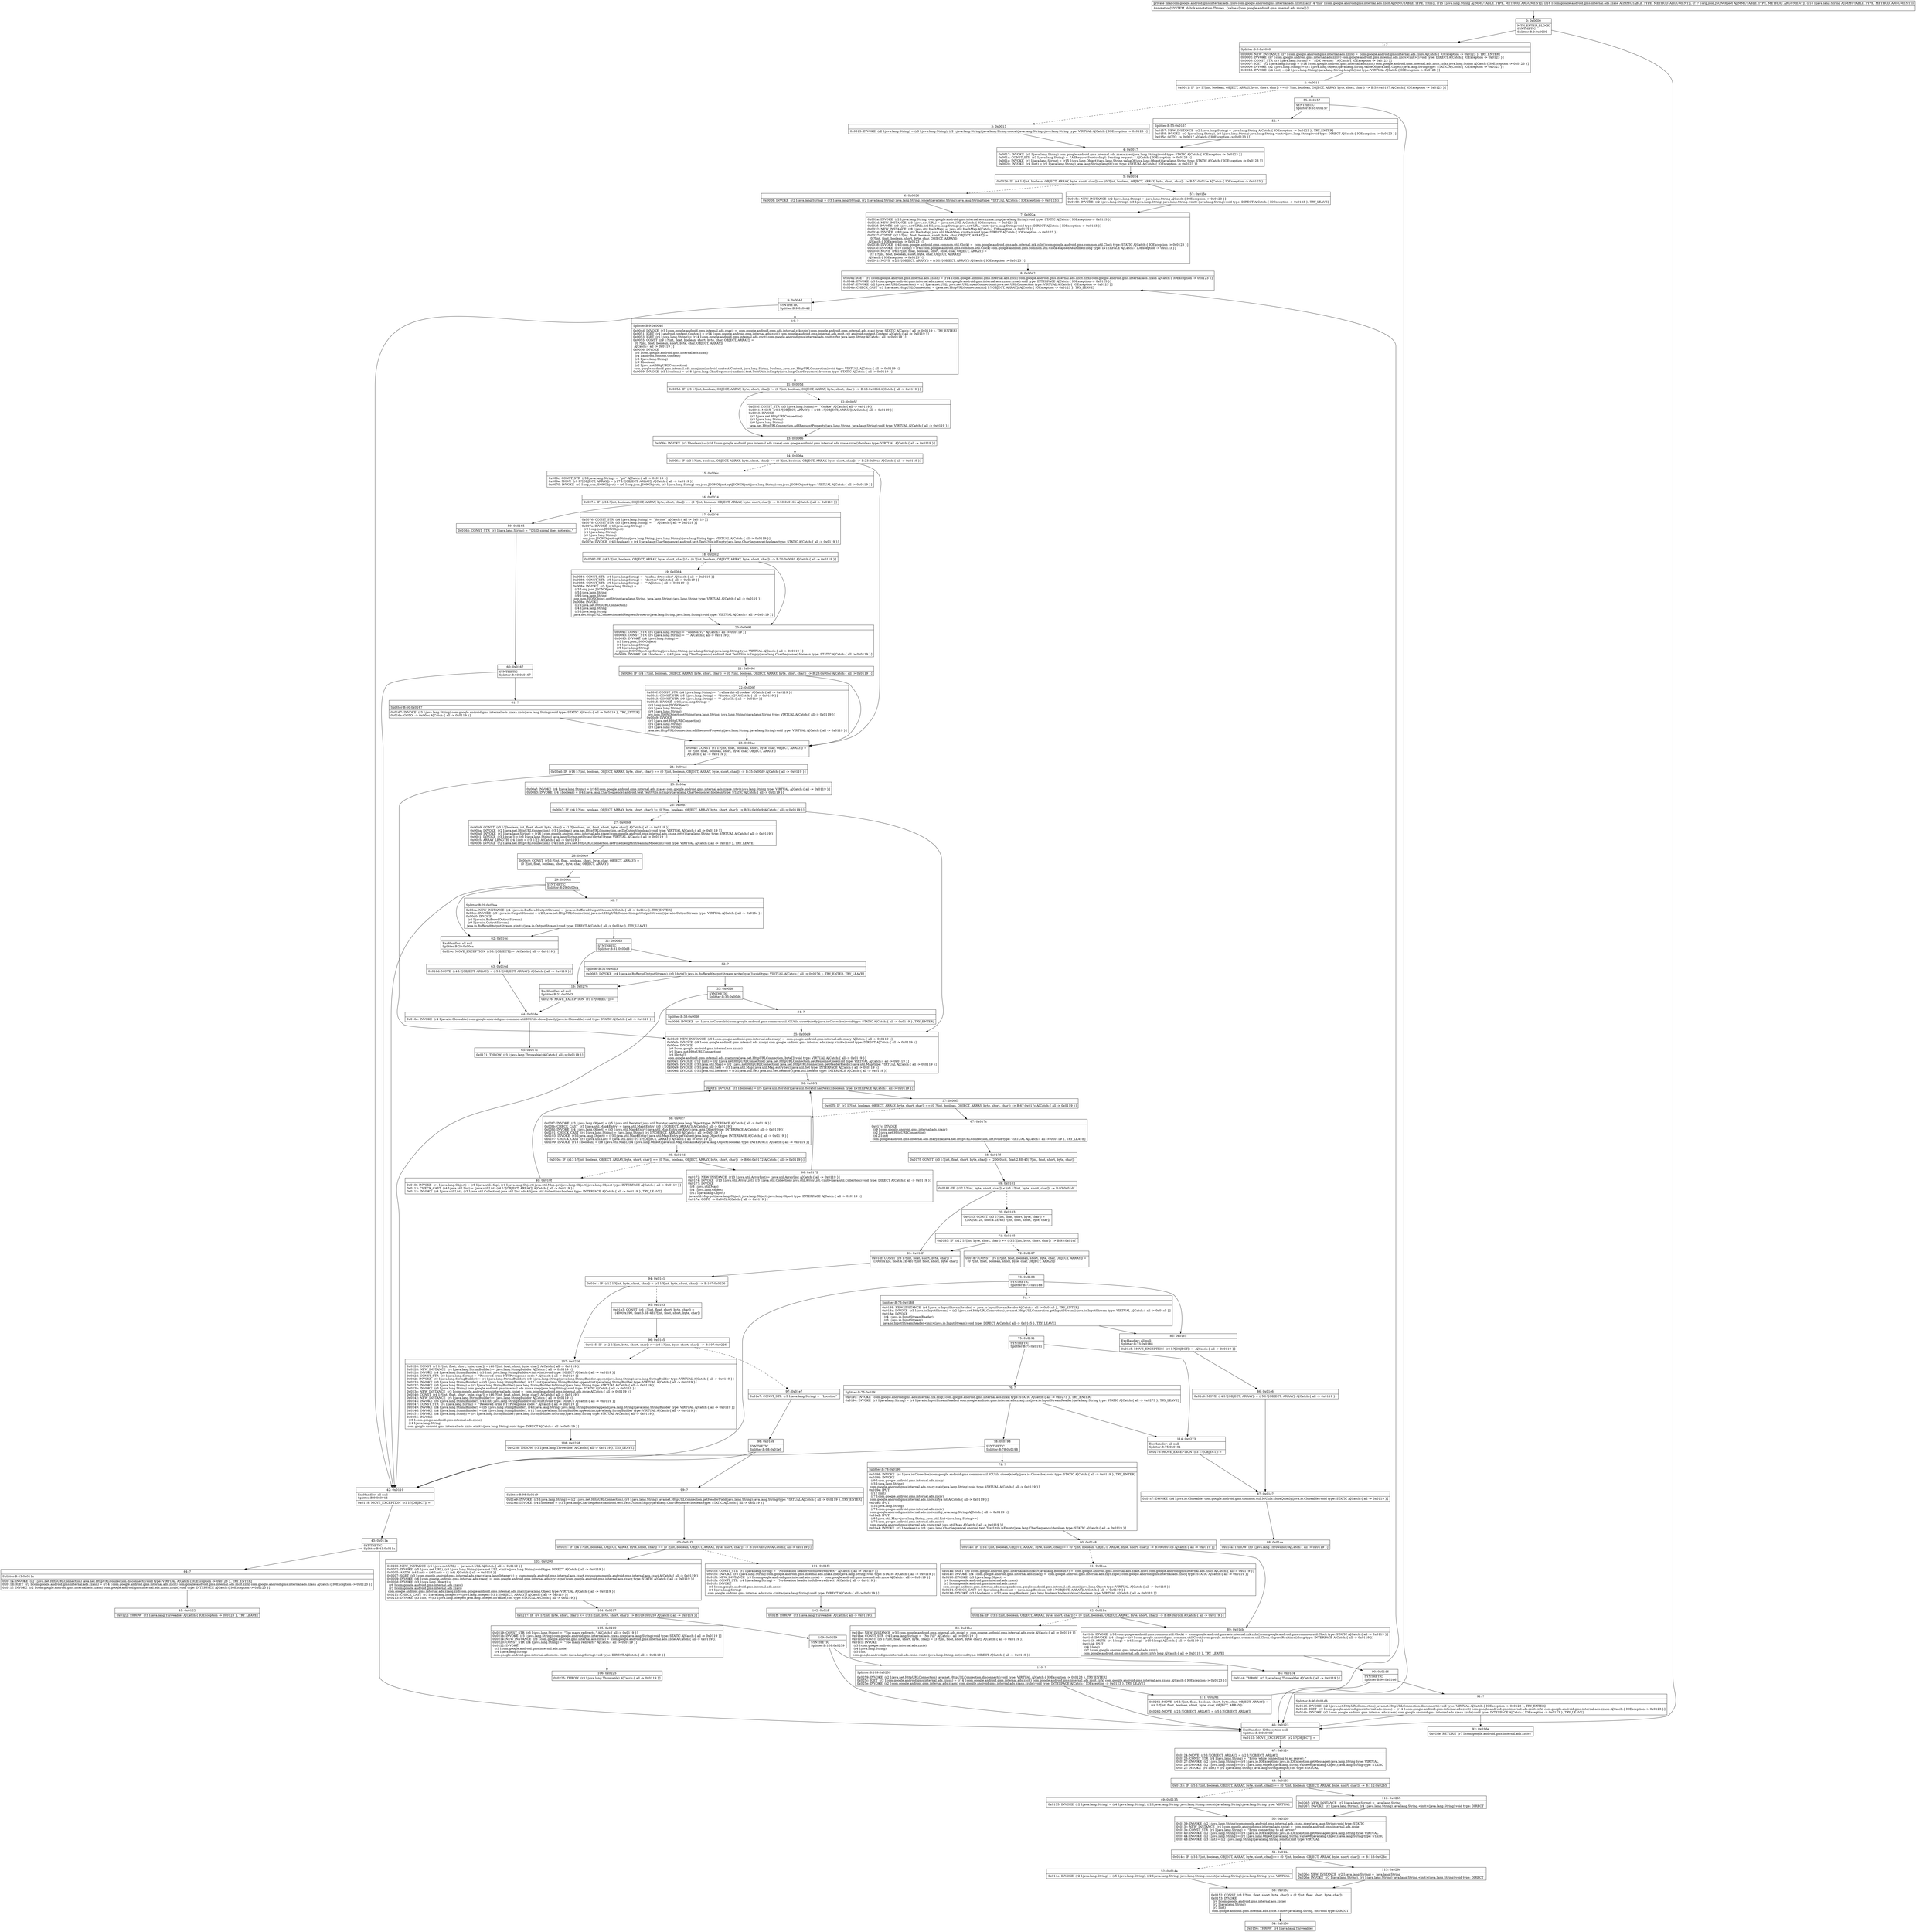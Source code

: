 digraph "CFG forcom.google.android.gms.internal.ads.zzcit.zza(Ljava\/lang\/String;Lcom\/google\/android\/gms\/internal\/ads\/zzase;Lorg\/json\/JSONObject;Ljava\/lang\/String;)Lcom\/google\/android\/gms\/internal\/ads\/zzciv;" {
Node_0 [shape=record,label="{0\:\ 0x0000|MTH_ENTER_BLOCK\lSYNTHETIC\lSplitter:B:0:0x0000\l}"];
Node_1 [shape=record,label="{1\:\ ?|Splitter:B:0:0x0000\l|0x0000: NEW_INSTANCE  (r7 I:com.google.android.gms.internal.ads.zzciv) =  com.google.android.gms.internal.ads.zzciv A[Catch:\{ IOException \-\> 0x0123 \}, TRY_ENTER]\l0x0002: INVOKE  (r7 I:com.google.android.gms.internal.ads.zzciv) com.google.android.gms.internal.ads.zzciv.\<init\>():void type: DIRECT A[Catch:\{ IOException \-\> 0x0123 \}]\l0x0005: CONST_STR  (r3 I:java.lang.String) =  \"SDK version: \" A[Catch:\{ IOException \-\> 0x0123 \}]\l0x0007: IGET  (r2 I:java.lang.String) = (r14 I:com.google.android.gms.internal.ads.zzcit) com.google.android.gms.internal.ads.zzcit.zzfxz java.lang.String A[Catch:\{ IOException \-\> 0x0123 \}]\l0x0009: INVOKE  (r2 I:java.lang.String) = (r2 I:java.lang.Object) java.lang.String.valueOf(java.lang.Object):java.lang.String type: STATIC A[Catch:\{ IOException \-\> 0x0123 \}]\l0x000d: INVOKE  (r4 I:int) = (r2 I:java.lang.String) java.lang.String.length():int type: VIRTUAL A[Catch:\{ IOException \-\> 0x0123 \}]\l}"];
Node_2 [shape=record,label="{2\:\ 0x0011|0x0011: IF  (r4 I:?[int, boolean, OBJECT, ARRAY, byte, short, char]) == (0 ?[int, boolean, OBJECT, ARRAY, byte, short, char])  \-\> B:55:0x0157 A[Catch:\{ IOException \-\> 0x0123 \}]\l}"];
Node_3 [shape=record,label="{3\:\ 0x0013|0x0013: INVOKE  (r2 I:java.lang.String) = (r3 I:java.lang.String), (r2 I:java.lang.String) java.lang.String.concat(java.lang.String):java.lang.String type: VIRTUAL A[Catch:\{ IOException \-\> 0x0123 \}]\l}"];
Node_4 [shape=record,label="{4\:\ 0x0017|0x0017: INVOKE  (r2 I:java.lang.String) com.google.android.gms.internal.ads.zzaxa.zzeo(java.lang.String):void type: STATIC A[Catch:\{ IOException \-\> 0x0123 \}]\l0x001a: CONST_STR  (r3 I:java.lang.String) =  \"AdRequestServiceImpl: Sending request: \" A[Catch:\{ IOException \-\> 0x0123 \}]\l0x001c: INVOKE  (r2 I:java.lang.String) = (r15 I:java.lang.Object) java.lang.String.valueOf(java.lang.Object):java.lang.String type: STATIC A[Catch:\{ IOException \-\> 0x0123 \}]\l0x0020: INVOKE  (r4 I:int) = (r2 I:java.lang.String) java.lang.String.length():int type: VIRTUAL A[Catch:\{ IOException \-\> 0x0123 \}]\l}"];
Node_5 [shape=record,label="{5\:\ 0x0024|0x0024: IF  (r4 I:?[int, boolean, OBJECT, ARRAY, byte, short, char]) == (0 ?[int, boolean, OBJECT, ARRAY, byte, short, char])  \-\> B:57:0x015e A[Catch:\{ IOException \-\> 0x0123 \}]\l}"];
Node_6 [shape=record,label="{6\:\ 0x0026|0x0026: INVOKE  (r2 I:java.lang.String) = (r3 I:java.lang.String), (r2 I:java.lang.String) java.lang.String.concat(java.lang.String):java.lang.String type: VIRTUAL A[Catch:\{ IOException \-\> 0x0123 \}]\l}"];
Node_7 [shape=record,label="{7\:\ 0x002a|0x002a: INVOKE  (r2 I:java.lang.String) com.google.android.gms.internal.ads.zzaxa.zzdp(java.lang.String):void type: STATIC A[Catch:\{ IOException \-\> 0x0123 \}]\l0x002d: NEW_INSTANCE  (r3 I:java.net.URL) =  java.net.URL A[Catch:\{ IOException \-\> 0x0123 \}]\l0x002f: INVOKE  (r3 I:java.net.URL), (r15 I:java.lang.String) java.net.URL.\<init\>(java.lang.String):void type: DIRECT A[Catch:\{ IOException \-\> 0x0123 \}]\l0x0032: NEW_INSTANCE  (r8 I:java.util.HashMap) =  java.util.HashMap A[Catch:\{ IOException \-\> 0x0123 \}]\l0x0034: INVOKE  (r8 I:java.util.HashMap) java.util.HashMap.\<init\>():void type: DIRECT A[Catch:\{ IOException \-\> 0x0123 \}]\l0x0037: CONST  (r2 I:?[int, float, boolean, short, byte, char, OBJECT, ARRAY]) = \l  (0 ?[int, float, boolean, short, byte, char, OBJECT, ARRAY])\l A[Catch:\{ IOException \-\> 0x0123 \}]\l0x0038: INVOKE  (r4 I:com.google.android.gms.common.util.Clock) =  com.google.android.gms.ads.internal.zzk.zzln():com.google.android.gms.common.util.Clock type: STATIC A[Catch:\{ IOException \-\> 0x0123 \}]\l0x003c: INVOKE  (r10 I:long) = (r4 I:com.google.android.gms.common.util.Clock) com.google.android.gms.common.util.Clock.elapsedRealtime():long type: INTERFACE A[Catch:\{ IOException \-\> 0x0123 \}]\l0x0040: MOVE  (r6 I:?[int, float, boolean, short, byte, char, OBJECT, ARRAY]) = \l  (r2 I:?[int, float, boolean, short, byte, char, OBJECT, ARRAY])\l A[Catch:\{ IOException \-\> 0x0123 \}]\l0x0041: MOVE  (r2 I:?[OBJECT, ARRAY]) = (r3 I:?[OBJECT, ARRAY]) A[Catch:\{ IOException \-\> 0x0123 \}]\l}"];
Node_8 [shape=record,label="{8\:\ 0x0042|0x0042: IGET  (r3 I:com.google.android.gms.internal.ads.zzasn) = (r14 I:com.google.android.gms.internal.ads.zzcit) com.google.android.gms.internal.ads.zzcit.zzfxl com.google.android.gms.internal.ads.zzasn A[Catch:\{ IOException \-\> 0x0123 \}]\l0x0044: INVOKE  (r3 I:com.google.android.gms.internal.ads.zzasn) com.google.android.gms.internal.ads.zzasn.zzua():void type: INTERFACE A[Catch:\{ IOException \-\> 0x0123 \}]\l0x0047: INVOKE  (r2 I:java.net.URLConnection) = (r2 I:java.net.URL) java.net.URL.openConnection():java.net.URLConnection type: VIRTUAL A[Catch:\{ IOException \-\> 0x0123 \}]\l0x004b: CHECK_CAST  (r2 I:java.net.HttpURLConnection) = (java.net.HttpURLConnection) (r2 I:?[OBJECT, ARRAY]) A[Catch:\{ IOException \-\> 0x0123 \}, TRY_LEAVE]\l}"];
Node_9 [shape=record,label="{9\:\ 0x004d|SYNTHETIC\lSplitter:B:9:0x004d\l}"];
Node_10 [shape=record,label="{10\:\ ?|Splitter:B:9:0x004d\l|0x004d: INVOKE  (r3 I:com.google.android.gms.internal.ads.zzaxj) =  com.google.android.gms.ads.internal.zzk.zzlg():com.google.android.gms.internal.ads.zzaxj type: STATIC A[Catch:\{ all \-\> 0x0119 \}, TRY_ENTER]\l0x0051: IGET  (r4 I:android.content.Context) = (r14 I:com.google.android.gms.internal.ads.zzcit) com.google.android.gms.internal.ads.zzcit.zzlj android.content.Context A[Catch:\{ all \-\> 0x0119 \}]\l0x0053: IGET  (r5 I:java.lang.String) = (r14 I:com.google.android.gms.internal.ads.zzcit) com.google.android.gms.internal.ads.zzcit.zzfxz java.lang.String A[Catch:\{ all \-\> 0x0119 \}]\l0x0055: CONST  (r9 I:?[int, float, boolean, short, byte, char, OBJECT, ARRAY]) = \l  (0 ?[int, float, boolean, short, byte, char, OBJECT, ARRAY])\l A[Catch:\{ all \-\> 0x0119 \}]\l0x0056: INVOKE  \l  (r3 I:com.google.android.gms.internal.ads.zzaxj)\l  (r4 I:android.content.Context)\l  (r5 I:java.lang.String)\l  (r9 I:boolean)\l  (r2 I:java.net.HttpURLConnection)\l com.google.android.gms.internal.ads.zzaxj.zza(android.content.Context, java.lang.String, boolean, java.net.HttpURLConnection):void type: VIRTUAL A[Catch:\{ all \-\> 0x0119 \}]\l0x0059: INVOKE  (r3 I:boolean) = (r18 I:java.lang.CharSequence) android.text.TextUtils.isEmpty(java.lang.CharSequence):boolean type: STATIC A[Catch:\{ all \-\> 0x0119 \}]\l}"];
Node_11 [shape=record,label="{11\:\ 0x005d|0x005d: IF  (r3 I:?[int, boolean, OBJECT, ARRAY, byte, short, char]) != (0 ?[int, boolean, OBJECT, ARRAY, byte, short, char])  \-\> B:13:0x0066 A[Catch:\{ all \-\> 0x0119 \}]\l}"];
Node_12 [shape=record,label="{12\:\ 0x005f|0x005f: CONST_STR  (r3 I:java.lang.String) =  \"Cookie\" A[Catch:\{ all \-\> 0x0119 \}]\l0x0061: MOVE  (r0 I:?[OBJECT, ARRAY]) = (r18 I:?[OBJECT, ARRAY]) A[Catch:\{ all \-\> 0x0119 \}]\l0x0063: INVOKE  \l  (r2 I:java.net.HttpURLConnection)\l  (r3 I:java.lang.String)\l  (r0 I:java.lang.String)\l java.net.HttpURLConnection.addRequestProperty(java.lang.String, java.lang.String):void type: VIRTUAL A[Catch:\{ all \-\> 0x0119 \}]\l}"];
Node_13 [shape=record,label="{13\:\ 0x0066|0x0066: INVOKE  (r3 I:boolean) = (r16 I:com.google.android.gms.internal.ads.zzase) com.google.android.gms.internal.ads.zzase.zztw():boolean type: VIRTUAL A[Catch:\{ all \-\> 0x0119 \}]\l}"];
Node_14 [shape=record,label="{14\:\ 0x006a|0x006a: IF  (r3 I:?[int, boolean, OBJECT, ARRAY, byte, short, char]) == (0 ?[int, boolean, OBJECT, ARRAY, byte, short, char])  \-\> B:23:0x00ac A[Catch:\{ all \-\> 0x0119 \}]\l}"];
Node_15 [shape=record,label="{15\:\ 0x006c|0x006c: CONST_STR  (r3 I:java.lang.String) =  \"pii\" A[Catch:\{ all \-\> 0x0119 \}]\l0x006e: MOVE  (r0 I:?[OBJECT, ARRAY]) = (r17 I:?[OBJECT, ARRAY]) A[Catch:\{ all \-\> 0x0119 \}]\l0x0070: INVOKE  (r3 I:org.json.JSONObject) = (r0 I:org.json.JSONObject), (r3 I:java.lang.String) org.json.JSONObject.optJSONObject(java.lang.String):org.json.JSONObject type: VIRTUAL A[Catch:\{ all \-\> 0x0119 \}]\l}"];
Node_16 [shape=record,label="{16\:\ 0x0074|0x0074: IF  (r3 I:?[int, boolean, OBJECT, ARRAY, byte, short, char]) == (0 ?[int, boolean, OBJECT, ARRAY, byte, short, char])  \-\> B:59:0x0165 A[Catch:\{ all \-\> 0x0119 \}]\l}"];
Node_17 [shape=record,label="{17\:\ 0x0076|0x0076: CONST_STR  (r4 I:java.lang.String) =  \"doritos\" A[Catch:\{ all \-\> 0x0119 \}]\l0x0078: CONST_STR  (r5 I:java.lang.String) =  \"\" A[Catch:\{ all \-\> 0x0119 \}]\l0x007a: INVOKE  (r4 I:java.lang.String) = \l  (r3 I:org.json.JSONObject)\l  (r4 I:java.lang.String)\l  (r5 I:java.lang.String)\l org.json.JSONObject.optString(java.lang.String, java.lang.String):java.lang.String type: VIRTUAL A[Catch:\{ all \-\> 0x0119 \}]\l0x007e: INVOKE  (r4 I:boolean) = (r4 I:java.lang.CharSequence) android.text.TextUtils.isEmpty(java.lang.CharSequence):boolean type: STATIC A[Catch:\{ all \-\> 0x0119 \}]\l}"];
Node_18 [shape=record,label="{18\:\ 0x0082|0x0082: IF  (r4 I:?[int, boolean, OBJECT, ARRAY, byte, short, char]) != (0 ?[int, boolean, OBJECT, ARRAY, byte, short, char])  \-\> B:20:0x0091 A[Catch:\{ all \-\> 0x0119 \}]\l}"];
Node_19 [shape=record,label="{19\:\ 0x0084|0x0084: CONST_STR  (r4 I:java.lang.String) =  \"x\-afma\-drt\-cookie\" A[Catch:\{ all \-\> 0x0119 \}]\l0x0086: CONST_STR  (r5 I:java.lang.String) =  \"doritos\" A[Catch:\{ all \-\> 0x0119 \}]\l0x0088: CONST_STR  (r9 I:java.lang.String) =  \"\" A[Catch:\{ all \-\> 0x0119 \}]\l0x008a: INVOKE  (r5 I:java.lang.String) = \l  (r3 I:org.json.JSONObject)\l  (r5 I:java.lang.String)\l  (r9 I:java.lang.String)\l org.json.JSONObject.optString(java.lang.String, java.lang.String):java.lang.String type: VIRTUAL A[Catch:\{ all \-\> 0x0119 \}]\l0x008e: INVOKE  \l  (r2 I:java.net.HttpURLConnection)\l  (r4 I:java.lang.String)\l  (r5 I:java.lang.String)\l java.net.HttpURLConnection.addRequestProperty(java.lang.String, java.lang.String):void type: VIRTUAL A[Catch:\{ all \-\> 0x0119 \}]\l}"];
Node_20 [shape=record,label="{20\:\ 0x0091|0x0091: CONST_STR  (r4 I:java.lang.String) =  \"doritos_v2\" A[Catch:\{ all \-\> 0x0119 \}]\l0x0093: CONST_STR  (r5 I:java.lang.String) =  \"\" A[Catch:\{ all \-\> 0x0119 \}]\l0x0095: INVOKE  (r4 I:java.lang.String) = \l  (r3 I:org.json.JSONObject)\l  (r4 I:java.lang.String)\l  (r5 I:java.lang.String)\l org.json.JSONObject.optString(java.lang.String, java.lang.String):java.lang.String type: VIRTUAL A[Catch:\{ all \-\> 0x0119 \}]\l0x0099: INVOKE  (r4 I:boolean) = (r4 I:java.lang.CharSequence) android.text.TextUtils.isEmpty(java.lang.CharSequence):boolean type: STATIC A[Catch:\{ all \-\> 0x0119 \}]\l}"];
Node_21 [shape=record,label="{21\:\ 0x009d|0x009d: IF  (r4 I:?[int, boolean, OBJECT, ARRAY, byte, short, char]) != (0 ?[int, boolean, OBJECT, ARRAY, byte, short, char])  \-\> B:23:0x00ac A[Catch:\{ all \-\> 0x0119 \}]\l}"];
Node_22 [shape=record,label="{22\:\ 0x009f|0x009f: CONST_STR  (r4 I:java.lang.String) =  \"x\-afma\-drt\-v2\-cookie\" A[Catch:\{ all \-\> 0x0119 \}]\l0x00a1: CONST_STR  (r5 I:java.lang.String) =  \"doritos_v2\" A[Catch:\{ all \-\> 0x0119 \}]\l0x00a3: CONST_STR  (r9 I:java.lang.String) =  \"\" A[Catch:\{ all \-\> 0x0119 \}]\l0x00a5: INVOKE  (r3 I:java.lang.String) = \l  (r3 I:org.json.JSONObject)\l  (r5 I:java.lang.String)\l  (r9 I:java.lang.String)\l org.json.JSONObject.optString(java.lang.String, java.lang.String):java.lang.String type: VIRTUAL A[Catch:\{ all \-\> 0x0119 \}]\l0x00a9: INVOKE  \l  (r2 I:java.net.HttpURLConnection)\l  (r4 I:java.lang.String)\l  (r3 I:java.lang.String)\l java.net.HttpURLConnection.addRequestProperty(java.lang.String, java.lang.String):void type: VIRTUAL A[Catch:\{ all \-\> 0x0119 \}]\l}"];
Node_23 [shape=record,label="{23\:\ 0x00ac|0x00ac: CONST  (r3 I:?[int, float, boolean, short, byte, char, OBJECT, ARRAY]) = \l  (0 ?[int, float, boolean, short, byte, char, OBJECT, ARRAY])\l A[Catch:\{ all \-\> 0x0119 \}]\l}"];
Node_24 [shape=record,label="{24\:\ 0x00ad|0x00ad: IF  (r16 I:?[int, boolean, OBJECT, ARRAY, byte, short, char]) == (0 ?[int, boolean, OBJECT, ARRAY, byte, short, char])  \-\> B:35:0x00d9 A[Catch:\{ all \-\> 0x0119 \}]\l}"];
Node_25 [shape=record,label="{25\:\ 0x00af|0x00af: INVOKE  (r4 I:java.lang.String) = (r16 I:com.google.android.gms.internal.ads.zzase) com.google.android.gms.internal.ads.zzase.zztv():java.lang.String type: VIRTUAL A[Catch:\{ all \-\> 0x0119 \}]\l0x00b3: INVOKE  (r4 I:boolean) = (r4 I:java.lang.CharSequence) android.text.TextUtils.isEmpty(java.lang.CharSequence):boolean type: STATIC A[Catch:\{ all \-\> 0x0119 \}]\l}"];
Node_26 [shape=record,label="{26\:\ 0x00b7|0x00b7: IF  (r4 I:?[int, boolean, OBJECT, ARRAY, byte, short, char]) != (0 ?[int, boolean, OBJECT, ARRAY, byte, short, char])  \-\> B:35:0x00d9 A[Catch:\{ all \-\> 0x0119 \}]\l}"];
Node_27 [shape=record,label="{27\:\ 0x00b9|0x00b9: CONST  (r3 I:?[boolean, int, float, short, byte, char]) = (1 ?[boolean, int, float, short, byte, char]) A[Catch:\{ all \-\> 0x0119 \}]\l0x00ba: INVOKE  (r2 I:java.net.HttpURLConnection), (r3 I:boolean) java.net.HttpURLConnection.setDoOutput(boolean):void type: VIRTUAL A[Catch:\{ all \-\> 0x0119 \}]\l0x00bd: INVOKE  (r3 I:java.lang.String) = (r16 I:com.google.android.gms.internal.ads.zzase) com.google.android.gms.internal.ads.zzase.zztv():java.lang.String type: VIRTUAL A[Catch:\{ all \-\> 0x0119 \}]\l0x00c1: INVOKE  (r3 I:byte[]) = (r3 I:java.lang.String) java.lang.String.getBytes():byte[] type: VIRTUAL A[Catch:\{ all \-\> 0x0119 \}]\l0x00c5: ARRAY_LENGTH  (r4 I:int) = (r3 I:?[]) A[Catch:\{ all \-\> 0x0119 \}]\l0x00c6: INVOKE  (r2 I:java.net.HttpURLConnection), (r4 I:int) java.net.HttpURLConnection.setFixedLengthStreamingMode(int):void type: VIRTUAL A[Catch:\{ all \-\> 0x0119 \}, TRY_LEAVE]\l}"];
Node_28 [shape=record,label="{28\:\ 0x00c9|0x00c9: CONST  (r5 I:?[int, float, boolean, short, byte, char, OBJECT, ARRAY]) = \l  (0 ?[int, float, boolean, short, byte, char, OBJECT, ARRAY])\l \l}"];
Node_29 [shape=record,label="{29\:\ 0x00ca|SYNTHETIC\lSplitter:B:29:0x00ca\l}"];
Node_30 [shape=record,label="{30\:\ ?|Splitter:B:29:0x00ca\l|0x00ca: NEW_INSTANCE  (r4 I:java.io.BufferedOutputStream) =  java.io.BufferedOutputStream A[Catch:\{ all \-\> 0x016c \}, TRY_ENTER]\l0x00cc: INVOKE  (r9 I:java.io.OutputStream) = (r2 I:java.net.HttpURLConnection) java.net.HttpURLConnection.getOutputStream():java.io.OutputStream type: VIRTUAL A[Catch:\{ all \-\> 0x016c \}]\l0x00d0: INVOKE  \l  (r4 I:java.io.BufferedOutputStream)\l  (r9 I:java.io.OutputStream)\l java.io.BufferedOutputStream.\<init\>(java.io.OutputStream):void type: DIRECT A[Catch:\{ all \-\> 0x016c \}, TRY_LEAVE]\l}"];
Node_31 [shape=record,label="{31\:\ 0x00d3|SYNTHETIC\lSplitter:B:31:0x00d3\l}"];
Node_32 [shape=record,label="{32\:\ ?|Splitter:B:31:0x00d3\l|0x00d3: INVOKE  (r4 I:java.io.BufferedOutputStream), (r3 I:byte[]) java.io.BufferedOutputStream.write(byte[]):void type: VIRTUAL A[Catch:\{ all \-\> 0x0276 \}, TRY_ENTER, TRY_LEAVE]\l}"];
Node_33 [shape=record,label="{33\:\ 0x00d6|SYNTHETIC\lSplitter:B:33:0x00d6\l}"];
Node_34 [shape=record,label="{34\:\ ?|Splitter:B:33:0x00d6\l|0x00d6: INVOKE  (r4 I:java.io.Closeable) com.google.android.gms.common.util.IOUtils.closeQuietly(java.io.Closeable):void type: STATIC A[Catch:\{ all \-\> 0x0119 \}, TRY_ENTER]\l}"];
Node_35 [shape=record,label="{35\:\ 0x00d9|0x00d9: NEW_INSTANCE  (r9 I:com.google.android.gms.internal.ads.zzazy) =  com.google.android.gms.internal.ads.zzazy A[Catch:\{ all \-\> 0x0119 \}]\l0x00db: INVOKE  (r9 I:com.google.android.gms.internal.ads.zzazy) com.google.android.gms.internal.ads.zzazy.\<init\>():void type: DIRECT A[Catch:\{ all \-\> 0x0119 \}]\l0x00de: INVOKE  \l  (r9 I:com.google.android.gms.internal.ads.zzazy)\l  (r2 I:java.net.HttpURLConnection)\l  (r3 I:byte[])\l com.google.android.gms.internal.ads.zzazy.zza(java.net.HttpURLConnection, byte[]):void type: VIRTUAL A[Catch:\{ all \-\> 0x0119 \}]\l0x00e1: INVOKE  (r12 I:int) = (r2 I:java.net.HttpURLConnection) java.net.HttpURLConnection.getResponseCode():int type: VIRTUAL A[Catch:\{ all \-\> 0x0119 \}]\l0x00e5: INVOKE  (r3 I:java.util.Map) = (r2 I:java.net.HttpURLConnection) java.net.HttpURLConnection.getHeaderFields():java.util.Map type: VIRTUAL A[Catch:\{ all \-\> 0x0119 \}]\l0x00e9: INVOKE  (r3 I:java.util.Set) = (r3 I:java.util.Map) java.util.Map.entrySet():java.util.Set type: INTERFACE A[Catch:\{ all \-\> 0x0119 \}]\l0x00ed: INVOKE  (r5 I:java.util.Iterator) = (r3 I:java.util.Set) java.util.Set.iterator():java.util.Iterator type: INTERFACE A[Catch:\{ all \-\> 0x0119 \}]\l}"];
Node_36 [shape=record,label="{36\:\ 0x00f1|0x00f1: INVOKE  (r3 I:boolean) = (r5 I:java.util.Iterator) java.util.Iterator.hasNext():boolean type: INTERFACE A[Catch:\{ all \-\> 0x0119 \}]\l}"];
Node_37 [shape=record,label="{37\:\ 0x00f5|0x00f5: IF  (r3 I:?[int, boolean, OBJECT, ARRAY, byte, short, char]) == (0 ?[int, boolean, OBJECT, ARRAY, byte, short, char])  \-\> B:67:0x017c A[Catch:\{ all \-\> 0x0119 \}]\l}"];
Node_38 [shape=record,label="{38\:\ 0x00f7|0x00f7: INVOKE  (r3 I:java.lang.Object) = (r5 I:java.util.Iterator) java.util.Iterator.next():java.lang.Object type: INTERFACE A[Catch:\{ all \-\> 0x0119 \}]\l0x00fb: CHECK_CAST  (r3 I:java.util.Map$Entry) = (java.util.Map$Entry) (r3 I:?[OBJECT, ARRAY]) A[Catch:\{ all \-\> 0x0119 \}]\l0x00fd: INVOKE  (r4 I:java.lang.Object) = (r3 I:java.util.Map$Entry) java.util.Map.Entry.getKey():java.lang.Object type: INTERFACE A[Catch:\{ all \-\> 0x0119 \}]\l0x0101: CHECK_CAST  (r4 I:java.lang.String) = (java.lang.String) (r4 I:?[OBJECT, ARRAY]) A[Catch:\{ all \-\> 0x0119 \}]\l0x0103: INVOKE  (r3 I:java.lang.Object) = (r3 I:java.util.Map$Entry) java.util.Map.Entry.getValue():java.lang.Object type: INTERFACE A[Catch:\{ all \-\> 0x0119 \}]\l0x0107: CHECK_CAST  (r3 I:java.util.List) = (java.util.List) (r3 I:?[OBJECT, ARRAY]) A[Catch:\{ all \-\> 0x0119 \}]\l0x0109: INVOKE  (r13 I:boolean) = (r8 I:java.util.Map), (r4 I:java.lang.Object) java.util.Map.containsKey(java.lang.Object):boolean type: INTERFACE A[Catch:\{ all \-\> 0x0119 \}]\l}"];
Node_39 [shape=record,label="{39\:\ 0x010d|0x010d: IF  (r13 I:?[int, boolean, OBJECT, ARRAY, byte, short, char]) == (0 ?[int, boolean, OBJECT, ARRAY, byte, short, char])  \-\> B:66:0x0172 A[Catch:\{ all \-\> 0x0119 \}]\l}"];
Node_40 [shape=record,label="{40\:\ 0x010f|0x010f: INVOKE  (r4 I:java.lang.Object) = (r8 I:java.util.Map), (r4 I:java.lang.Object) java.util.Map.get(java.lang.Object):java.lang.Object type: INTERFACE A[Catch:\{ all \-\> 0x0119 \}]\l0x0113: CHECK_CAST  (r4 I:java.util.List) = (java.util.List) (r4 I:?[OBJECT, ARRAY]) A[Catch:\{ all \-\> 0x0119 \}]\l0x0115: INVOKE  (r4 I:java.util.List), (r3 I:java.util.Collection) java.util.List.addAll(java.util.Collection):boolean type: INTERFACE A[Catch:\{ all \-\> 0x0119 \}, TRY_LEAVE]\l}"];
Node_42 [shape=record,label="{42\:\ 0x0119|ExcHandler: all null\lSplitter:B:9:0x004d\l|0x0119: MOVE_EXCEPTION  (r3 I:?[OBJECT]) =  \l}"];
Node_43 [shape=record,label="{43\:\ 0x011a|SYNTHETIC\lSplitter:B:43:0x011a\l}"];
Node_44 [shape=record,label="{44\:\ ?|Splitter:B:43:0x011a\l|0x011a: INVOKE  (r2 I:java.net.HttpURLConnection) java.net.HttpURLConnection.disconnect():void type: VIRTUAL A[Catch:\{ IOException \-\> 0x0123 \}, TRY_ENTER]\l0x011d: IGET  (r2 I:com.google.android.gms.internal.ads.zzasn) = (r14 I:com.google.android.gms.internal.ads.zzcit) com.google.android.gms.internal.ads.zzcit.zzfxl com.google.android.gms.internal.ads.zzasn A[Catch:\{ IOException \-\> 0x0123 \}]\l0x011f: INVOKE  (r2 I:com.google.android.gms.internal.ads.zzasn) com.google.android.gms.internal.ads.zzasn.zzub():void type: INTERFACE A[Catch:\{ IOException \-\> 0x0123 \}]\l}"];
Node_45 [shape=record,label="{45\:\ 0x0122|0x0122: THROW  (r3 I:java.lang.Throwable) A[Catch:\{ IOException \-\> 0x0123 \}, TRY_LEAVE]\l}"];
Node_46 [shape=record,label="{46\:\ 0x0123|ExcHandler: IOException null\lSplitter:B:0:0x0000\l|0x0123: MOVE_EXCEPTION  (r2 I:?[OBJECT]) =  \l}"];
Node_47 [shape=record,label="{47\:\ 0x0124|0x0124: MOVE  (r3 I:?[OBJECT, ARRAY]) = (r2 I:?[OBJECT, ARRAY]) \l0x0125: CONST_STR  (r4 I:java.lang.String) =  \"Error while connecting to ad server: \" \l0x0127: INVOKE  (r2 I:java.lang.String) = (r3 I:java.io.IOException) java.io.IOException.getMessage():java.lang.String type: VIRTUAL \l0x012b: INVOKE  (r2 I:java.lang.String) = (r2 I:java.lang.Object) java.lang.String.valueOf(java.lang.Object):java.lang.String type: STATIC \l0x012f: INVOKE  (r5 I:int) = (r2 I:java.lang.String) java.lang.String.length():int type: VIRTUAL \l}"];
Node_48 [shape=record,label="{48\:\ 0x0133|0x0133: IF  (r5 I:?[int, boolean, OBJECT, ARRAY, byte, short, char]) == (0 ?[int, boolean, OBJECT, ARRAY, byte, short, char])  \-\> B:112:0x0265 \l}"];
Node_49 [shape=record,label="{49\:\ 0x0135|0x0135: INVOKE  (r2 I:java.lang.String) = (r4 I:java.lang.String), (r2 I:java.lang.String) java.lang.String.concat(java.lang.String):java.lang.String type: VIRTUAL \l}"];
Node_50 [shape=record,label="{50\:\ 0x0139|0x0139: INVOKE  (r2 I:java.lang.String) com.google.android.gms.internal.ads.zzaxa.zzep(java.lang.String):void type: STATIC \l0x013c: NEW_INSTANCE  (r4 I:com.google.android.gms.internal.ads.zzcie) =  com.google.android.gms.internal.ads.zzcie \l0x013e: CONST_STR  (r5 I:java.lang.String) =  \"Error connecting to ad server:\" \l0x0140: INVOKE  (r2 I:java.lang.String) = (r3 I:java.io.IOException) java.io.IOException.getMessage():java.lang.String type: VIRTUAL \l0x0144: INVOKE  (r2 I:java.lang.String) = (r2 I:java.lang.Object) java.lang.String.valueOf(java.lang.Object):java.lang.String type: STATIC \l0x0148: INVOKE  (r3 I:int) = (r2 I:java.lang.String) java.lang.String.length():int type: VIRTUAL \l}"];
Node_51 [shape=record,label="{51\:\ 0x014c|0x014c: IF  (r3 I:?[int, boolean, OBJECT, ARRAY, byte, short, char]) == (0 ?[int, boolean, OBJECT, ARRAY, byte, short, char])  \-\> B:113:0x026c \l}"];
Node_52 [shape=record,label="{52\:\ 0x014e|0x014e: INVOKE  (r2 I:java.lang.String) = (r5 I:java.lang.String), (r2 I:java.lang.String) java.lang.String.concat(java.lang.String):java.lang.String type: VIRTUAL \l}"];
Node_53 [shape=record,label="{53\:\ 0x0152|0x0152: CONST  (r3 I:?[int, float, short, byte, char]) = (2 ?[int, float, short, byte, char]) \l0x0153: INVOKE  \l  (r4 I:com.google.android.gms.internal.ads.zzcie)\l  (r2 I:java.lang.String)\l  (r3 I:int)\l com.google.android.gms.internal.ads.zzcie.\<init\>(java.lang.String, int):void type: DIRECT \l}"];
Node_54 [shape=record,label="{54\:\ 0x0156|0x0156: THROW  (r4 I:java.lang.Throwable) \l}"];
Node_55 [shape=record,label="{55\:\ 0x0157|SYNTHETIC\lSplitter:B:55:0x0157\l}"];
Node_56 [shape=record,label="{56\:\ ?|Splitter:B:55:0x0157\l|0x0157: NEW_INSTANCE  (r2 I:java.lang.String) =  java.lang.String A[Catch:\{ IOException \-\> 0x0123 \}, TRY_ENTER]\l0x0159: INVOKE  (r2 I:java.lang.String), (r3 I:java.lang.String) java.lang.String.\<init\>(java.lang.String):void type: DIRECT A[Catch:\{ IOException \-\> 0x0123 \}]\l0x015c: GOTO  \-\> 0x0017 A[Catch:\{ IOException \-\> 0x0123 \}]\l}"];
Node_57 [shape=record,label="{57\:\ 0x015e|0x015e: NEW_INSTANCE  (r2 I:java.lang.String) =  java.lang.String A[Catch:\{ IOException \-\> 0x0123 \}]\l0x0160: INVOKE  (r2 I:java.lang.String), (r3 I:java.lang.String) java.lang.String.\<init\>(java.lang.String):void type: DIRECT A[Catch:\{ IOException \-\> 0x0123 \}, TRY_LEAVE]\l}"];
Node_59 [shape=record,label="{59\:\ 0x0165|0x0165: CONST_STR  (r3 I:java.lang.String) =  \"DSID signal does not exist.\" \l}"];
Node_60 [shape=record,label="{60\:\ 0x0167|SYNTHETIC\lSplitter:B:60:0x0167\l}"];
Node_61 [shape=record,label="{61\:\ ?|Splitter:B:60:0x0167\l|0x0167: INVOKE  (r3 I:java.lang.String) com.google.android.gms.internal.ads.zzaxa.zzds(java.lang.String):void type: STATIC A[Catch:\{ all \-\> 0x0119 \}, TRY_ENTER]\l0x016a: GOTO  \-\> 0x00ac A[Catch:\{ all \-\> 0x0119 \}]\l}"];
Node_62 [shape=record,label="{62\:\ 0x016c|ExcHandler: all null\lSplitter:B:29:0x00ca\l|0x016c: MOVE_EXCEPTION  (r3 I:?[OBJECT]) =  A[Catch:\{ all \-\> 0x0119 \}]\l}"];
Node_63 [shape=record,label="{63\:\ 0x016d|0x016d: MOVE  (r4 I:?[OBJECT, ARRAY]) = (r5 I:?[OBJECT, ARRAY]) A[Catch:\{ all \-\> 0x0119 \}]\l}"];
Node_64 [shape=record,label="{64\:\ 0x016e|0x016e: INVOKE  (r4 I:java.io.Closeable) com.google.android.gms.common.util.IOUtils.closeQuietly(java.io.Closeable):void type: STATIC A[Catch:\{ all \-\> 0x0119 \}]\l}"];
Node_65 [shape=record,label="{65\:\ 0x0171|0x0171: THROW  (r3 I:java.lang.Throwable) A[Catch:\{ all \-\> 0x0119 \}]\l}"];
Node_66 [shape=record,label="{66\:\ 0x0172|0x0172: NEW_INSTANCE  (r13 I:java.util.ArrayList) =  java.util.ArrayList A[Catch:\{ all \-\> 0x0119 \}]\l0x0174: INVOKE  (r13 I:java.util.ArrayList), (r3 I:java.util.Collection) java.util.ArrayList.\<init\>(java.util.Collection):void type: DIRECT A[Catch:\{ all \-\> 0x0119 \}]\l0x0177: INVOKE  \l  (r8 I:java.util.Map)\l  (r4 I:java.lang.Object)\l  (r13 I:java.lang.Object)\l java.util.Map.put(java.lang.Object, java.lang.Object):java.lang.Object type: INTERFACE A[Catch:\{ all \-\> 0x0119 \}]\l0x017a: GOTO  \-\> 0x00f1 A[Catch:\{ all \-\> 0x0119 \}]\l}"];
Node_67 [shape=record,label="{67\:\ 0x017c|0x017c: INVOKE  \l  (r9 I:com.google.android.gms.internal.ads.zzazy)\l  (r2 I:java.net.HttpURLConnection)\l  (r12 I:int)\l com.google.android.gms.internal.ads.zzazy.zza(java.net.HttpURLConnection, int):void type: VIRTUAL A[Catch:\{ all \-\> 0x0119 \}, TRY_LEAVE]\l}"];
Node_68 [shape=record,label="{68\:\ 0x017f|0x017f: CONST  (r3 I:?[int, float, short, byte, char]) = (200(0xc8, float:2.8E\-43) ?[int, float, short, byte, char]) \l}"];
Node_69 [shape=record,label="{69\:\ 0x0181|0x0181: IF  (r12 I:?[int, byte, short, char]) \< (r3 I:?[int, byte, short, char])  \-\> B:93:0x01df \l}"];
Node_70 [shape=record,label="{70\:\ 0x0183|0x0183: CONST  (r3 I:?[int, float, short, byte, char]) = \l  (300(0x12c, float:4.2E\-43) ?[int, float, short, byte, char])\l \l}"];
Node_71 [shape=record,label="{71\:\ 0x0185|0x0185: IF  (r12 I:?[int, byte, short, char]) \>= (r3 I:?[int, byte, short, char])  \-\> B:93:0x01df \l}"];
Node_72 [shape=record,label="{72\:\ 0x0187|0x0187: CONST  (r5 I:?[int, float, boolean, short, byte, char, OBJECT, ARRAY]) = \l  (0 ?[int, float, boolean, short, byte, char, OBJECT, ARRAY])\l \l}"];
Node_73 [shape=record,label="{73\:\ 0x0188|SYNTHETIC\lSplitter:B:73:0x0188\l}"];
Node_74 [shape=record,label="{74\:\ ?|Splitter:B:73:0x0188\l|0x0188: NEW_INSTANCE  (r4 I:java.io.InputStreamReader) =  java.io.InputStreamReader A[Catch:\{ all \-\> 0x01c5 \}, TRY_ENTER]\l0x018a: INVOKE  (r3 I:java.io.InputStream) = (r2 I:java.net.HttpURLConnection) java.net.HttpURLConnection.getInputStream():java.io.InputStream type: VIRTUAL A[Catch:\{ all \-\> 0x01c5 \}]\l0x018e: INVOKE  \l  (r4 I:java.io.InputStreamReader)\l  (r3 I:java.io.InputStream)\l java.io.InputStreamReader.\<init\>(java.io.InputStream):void type: DIRECT A[Catch:\{ all \-\> 0x01c5 \}, TRY_LEAVE]\l}"];
Node_75 [shape=record,label="{75\:\ 0x0191|SYNTHETIC\lSplitter:B:75:0x0191\l}"];
Node_76 [shape=record,label="{76\:\ ?|Splitter:B:75:0x0191\l|0x0191: INVOKE   com.google.android.gms.ads.internal.zzk.zzlg():com.google.android.gms.internal.ads.zzaxj type: STATIC A[Catch:\{ all \-\> 0x0273 \}, TRY_ENTER]\l0x0194: INVOKE  (r3 I:java.lang.String) = (r4 I:java.io.InputStreamReader) com.google.android.gms.internal.ads.zzaxj.zza(java.io.InputStreamReader):java.lang.String type: STATIC A[Catch:\{ all \-\> 0x0273 \}, TRY_LEAVE]\l}"];
Node_78 [shape=record,label="{78\:\ 0x0198|SYNTHETIC\lSplitter:B:78:0x0198\l}"];
Node_79 [shape=record,label="{79\:\ ?|Splitter:B:78:0x0198\l|0x0198: INVOKE  (r4 I:java.io.Closeable) com.google.android.gms.common.util.IOUtils.closeQuietly(java.io.Closeable):void type: STATIC A[Catch:\{ all \-\> 0x0119 \}, TRY_ENTER]\l0x019b: INVOKE  \l  (r9 I:com.google.android.gms.internal.ads.zzazy)\l  (r3 I:java.lang.String)\l com.google.android.gms.internal.ads.zzazy.zzek(java.lang.String):void type: VIRTUAL A[Catch:\{ all \-\> 0x0119 \}]\l0x019e: IPUT  \l  (r12 I:int)\l  (r7 I:com.google.android.gms.internal.ads.zzciv)\l com.google.android.gms.internal.ads.zzciv.zzfya int A[Catch:\{ all \-\> 0x0119 \}]\l0x01a0: IPUT  \l  (r3 I:java.lang.String)\l  (r7 I:com.google.android.gms.internal.ads.zzciv)\l com.google.android.gms.internal.ads.zzciv.zzdnj java.lang.String A[Catch:\{ all \-\> 0x0119 \}]\l0x01a2: IPUT  \l  (r8 I:java.util.Map\<java.lang.String, java.util.List\<java.lang.String\>\>)\l  (r7 I:com.google.android.gms.internal.ads.zzciv)\l com.google.android.gms.internal.ads.zzciv.zzab java.util.Map A[Catch:\{ all \-\> 0x0119 \}]\l0x01a4: INVOKE  (r3 I:boolean) = (r3 I:java.lang.CharSequence) android.text.TextUtils.isEmpty(java.lang.CharSequence):boolean type: STATIC A[Catch:\{ all \-\> 0x0119 \}]\l}"];
Node_80 [shape=record,label="{80\:\ 0x01a8|0x01a8: IF  (r3 I:?[int, boolean, OBJECT, ARRAY, byte, short, char]) == (0 ?[int, boolean, OBJECT, ARRAY, byte, short, char])  \-\> B:89:0x01cb A[Catch:\{ all \-\> 0x0119 \}]\l}"];
Node_81 [shape=record,label="{81\:\ 0x01aa|0x01aa: SGET  (r3 I:com.google.android.gms.internal.ads.zzaci\<java.lang.Boolean\>) =  com.google.android.gms.internal.ads.zzact.zzcvl com.google.android.gms.internal.ads.zzaci A[Catch:\{ all \-\> 0x0119 \}]\l0x01ac: INVOKE  (r4 I:com.google.android.gms.internal.ads.zzacq) =  com.google.android.gms.internal.ads.zzyr.zzpe():com.google.android.gms.internal.ads.zzacq type: STATIC A[Catch:\{ all \-\> 0x0119 \}]\l0x01b0: INVOKE  (r3 I:java.lang.Object) = \l  (r4 I:com.google.android.gms.internal.ads.zzacq)\l  (r3 I:com.google.android.gms.internal.ads.zzaci)\l com.google.android.gms.internal.ads.zzacq.zzd(com.google.android.gms.internal.ads.zzaci):java.lang.Object type: VIRTUAL A[Catch:\{ all \-\> 0x0119 \}]\l0x01b4: CHECK_CAST  (r3 I:java.lang.Boolean) = (java.lang.Boolean) (r3 I:?[OBJECT, ARRAY]) A[Catch:\{ all \-\> 0x0119 \}]\l0x01b6: INVOKE  (r3 I:boolean) = (r3 I:java.lang.Boolean) java.lang.Boolean.booleanValue():boolean type: VIRTUAL A[Catch:\{ all \-\> 0x0119 \}]\l}"];
Node_82 [shape=record,label="{82\:\ 0x01ba|0x01ba: IF  (r3 I:?[int, boolean, OBJECT, ARRAY, byte, short, char]) != (0 ?[int, boolean, OBJECT, ARRAY, byte, short, char])  \-\> B:89:0x01cb A[Catch:\{ all \-\> 0x0119 \}]\l}"];
Node_83 [shape=record,label="{83\:\ 0x01bc|0x01bc: NEW_INSTANCE  (r3 I:com.google.android.gms.internal.ads.zzcie) =  com.google.android.gms.internal.ads.zzcie A[Catch:\{ all \-\> 0x0119 \}]\l0x01be: CONST_STR  (r4 I:java.lang.String) =  \"No Fill\" A[Catch:\{ all \-\> 0x0119 \}]\l0x01c0: CONST  (r5 I:?[int, float, short, byte, char]) = (3 ?[int, float, short, byte, char]) A[Catch:\{ all \-\> 0x0119 \}]\l0x01c1: INVOKE  \l  (r3 I:com.google.android.gms.internal.ads.zzcie)\l  (r4 I:java.lang.String)\l  (r5 I:int)\l com.google.android.gms.internal.ads.zzcie.\<init\>(java.lang.String, int):void type: DIRECT A[Catch:\{ all \-\> 0x0119 \}]\l}"];
Node_84 [shape=record,label="{84\:\ 0x01c4|0x01c4: THROW  (r3 I:java.lang.Throwable) A[Catch:\{ all \-\> 0x0119 \}]\l}"];
Node_85 [shape=record,label="{85\:\ 0x01c5|ExcHandler: all null\lSplitter:B:73:0x0188\l|0x01c5: MOVE_EXCEPTION  (r3 I:?[OBJECT]) =  A[Catch:\{ all \-\> 0x0119 \}]\l}"];
Node_86 [shape=record,label="{86\:\ 0x01c6|0x01c6: MOVE  (r4 I:?[OBJECT, ARRAY]) = (r5 I:?[OBJECT, ARRAY]) A[Catch:\{ all \-\> 0x0119 \}]\l}"];
Node_87 [shape=record,label="{87\:\ 0x01c7|0x01c7: INVOKE  (r4 I:java.io.Closeable) com.google.android.gms.common.util.IOUtils.closeQuietly(java.io.Closeable):void type: STATIC A[Catch:\{ all \-\> 0x0119 \}]\l}"];
Node_88 [shape=record,label="{88\:\ 0x01ca|0x01ca: THROW  (r3 I:java.lang.Throwable) A[Catch:\{ all \-\> 0x0119 \}]\l}"];
Node_89 [shape=record,label="{89\:\ 0x01cb|0x01cb: INVOKE  (r3 I:com.google.android.gms.common.util.Clock) =  com.google.android.gms.ads.internal.zzk.zzln():com.google.android.gms.common.util.Clock type: STATIC A[Catch:\{ all \-\> 0x0119 \}]\l0x01cf: INVOKE  (r4 I:long) = (r3 I:com.google.android.gms.common.util.Clock) com.google.android.gms.common.util.Clock.elapsedRealtime():long type: INTERFACE A[Catch:\{ all \-\> 0x0119 \}]\l0x01d3: ARITH  (r4 I:long) = (r4 I:long) \- (r10 I:long) A[Catch:\{ all \-\> 0x0119 \}]\l0x01d4: IPUT  \l  (r4 I:long)\l  (r7 I:com.google.android.gms.internal.ads.zzciv)\l com.google.android.gms.internal.ads.zzciv.zzfyb long A[Catch:\{ all \-\> 0x0119 \}, TRY_LEAVE]\l}"];
Node_90 [shape=record,label="{90\:\ 0x01d6|SYNTHETIC\lSplitter:B:90:0x01d6\l}"];
Node_91 [shape=record,label="{91\:\ ?|Splitter:B:90:0x01d6\l|0x01d6: INVOKE  (r2 I:java.net.HttpURLConnection) java.net.HttpURLConnection.disconnect():void type: VIRTUAL A[Catch:\{ IOException \-\> 0x0123 \}, TRY_ENTER]\l0x01d9: IGET  (r2 I:com.google.android.gms.internal.ads.zzasn) = (r14 I:com.google.android.gms.internal.ads.zzcit) com.google.android.gms.internal.ads.zzcit.zzfxl com.google.android.gms.internal.ads.zzasn A[Catch:\{ IOException \-\> 0x0123 \}]\l0x01db: INVOKE  (r2 I:com.google.android.gms.internal.ads.zzasn) com.google.android.gms.internal.ads.zzasn.zzub():void type: INTERFACE A[Catch:\{ IOException \-\> 0x0123 \}, TRY_LEAVE]\l}"];
Node_92 [shape=record,label="{92\:\ 0x01de|0x01de: RETURN  (r7 I:com.google.android.gms.internal.ads.zzciv) \l}"];
Node_93 [shape=record,label="{93\:\ 0x01df|0x01df: CONST  (r3 I:?[int, float, short, byte, char]) = \l  (300(0x12c, float:4.2E\-43) ?[int, float, short, byte, char])\l \l}"];
Node_94 [shape=record,label="{94\:\ 0x01e1|0x01e1: IF  (r12 I:?[int, byte, short, char]) \< (r3 I:?[int, byte, short, char])  \-\> B:107:0x0226 \l}"];
Node_95 [shape=record,label="{95\:\ 0x01e3|0x01e3: CONST  (r3 I:?[int, float, short, byte, char]) = \l  (400(0x190, float:5.6E\-43) ?[int, float, short, byte, char])\l \l}"];
Node_96 [shape=record,label="{96\:\ 0x01e5|0x01e5: IF  (r12 I:?[int, byte, short, char]) \>= (r3 I:?[int, byte, short, char])  \-\> B:107:0x0226 \l}"];
Node_97 [shape=record,label="{97\:\ 0x01e7|0x01e7: CONST_STR  (r3 I:java.lang.String) =  \"Location\" \l}"];
Node_98 [shape=record,label="{98\:\ 0x01e9|SYNTHETIC\lSplitter:B:98:0x01e9\l}"];
Node_99 [shape=record,label="{99\:\ ?|Splitter:B:98:0x01e9\l|0x01e9: INVOKE  (r3 I:java.lang.String) = (r2 I:java.net.HttpURLConnection), (r3 I:java.lang.String) java.net.HttpURLConnection.getHeaderField(java.lang.String):java.lang.String type: VIRTUAL A[Catch:\{ all \-\> 0x0119 \}, TRY_ENTER]\l0x01ed: INVOKE  (r4 I:boolean) = (r3 I:java.lang.CharSequence) android.text.TextUtils.isEmpty(java.lang.CharSequence):boolean type: STATIC A[Catch:\{ all \-\> 0x0119 \}]\l}"];
Node_100 [shape=record,label="{100\:\ 0x01f1|0x01f1: IF  (r4 I:?[int, boolean, OBJECT, ARRAY, byte, short, char]) == (0 ?[int, boolean, OBJECT, ARRAY, byte, short, char])  \-\> B:103:0x0200 A[Catch:\{ all \-\> 0x0119 \}]\l}"];
Node_101 [shape=record,label="{101\:\ 0x01f3|0x01f3: CONST_STR  (r3 I:java.lang.String) =  \"No location header to follow redirect.\" A[Catch:\{ all \-\> 0x0119 \}]\l0x01f5: INVOKE  (r3 I:java.lang.String) com.google.android.gms.internal.ads.zzaxa.zzep(java.lang.String):void type: STATIC A[Catch:\{ all \-\> 0x0119 \}]\l0x01f8: NEW_INSTANCE  (r3 I:com.google.android.gms.internal.ads.zzcie) =  com.google.android.gms.internal.ads.zzcie A[Catch:\{ all \-\> 0x0119 \}]\l0x01fa: CONST_STR  (r4 I:java.lang.String) =  \"No location header to follow redirect\" A[Catch:\{ all \-\> 0x0119 \}]\l0x01fc: INVOKE  \l  (r3 I:com.google.android.gms.internal.ads.zzcie)\l  (r4 I:java.lang.String)\l com.google.android.gms.internal.ads.zzcie.\<init\>(java.lang.String):void type: DIRECT A[Catch:\{ all \-\> 0x0119 \}]\l}"];
Node_102 [shape=record,label="{102\:\ 0x01ff|0x01ff: THROW  (r3 I:java.lang.Throwable) A[Catch:\{ all \-\> 0x0119 \}]\l}"];
Node_103 [shape=record,label="{103\:\ 0x0200|0x0200: NEW_INSTANCE  (r5 I:java.net.URL) =  java.net.URL A[Catch:\{ all \-\> 0x0119 \}]\l0x0202: INVOKE  (r5 I:java.net.URL), (r3 I:java.lang.String) java.net.URL.\<init\>(java.lang.String):void type: DIRECT A[Catch:\{ all \-\> 0x0119 \}]\l0x0205: ARITH  (r4 I:int) = (r6 I:int) + (1 int) A[Catch:\{ all \-\> 0x0119 \}]\l0x0207: SGET  (r3 I:com.google.android.gms.internal.ads.zzaci\<java.lang.Integer\>) =  com.google.android.gms.internal.ads.zzact.zzcuu com.google.android.gms.internal.ads.zzaci A[Catch:\{ all \-\> 0x0119 \}]\l0x0209: INVOKE  (r6 I:com.google.android.gms.internal.ads.zzacq) =  com.google.android.gms.internal.ads.zzyr.zzpe():com.google.android.gms.internal.ads.zzacq type: STATIC A[Catch:\{ all \-\> 0x0119 \}]\l0x020d: INVOKE  (r3 I:java.lang.Object) = \l  (r6 I:com.google.android.gms.internal.ads.zzacq)\l  (r3 I:com.google.android.gms.internal.ads.zzaci)\l com.google.android.gms.internal.ads.zzacq.zzd(com.google.android.gms.internal.ads.zzaci):java.lang.Object type: VIRTUAL A[Catch:\{ all \-\> 0x0119 \}]\l0x0211: CHECK_CAST  (r3 I:java.lang.Integer) = (java.lang.Integer) (r3 I:?[OBJECT, ARRAY]) A[Catch:\{ all \-\> 0x0119 \}]\l0x0213: INVOKE  (r3 I:int) = (r3 I:java.lang.Integer) java.lang.Integer.intValue():int type: VIRTUAL A[Catch:\{ all \-\> 0x0119 \}]\l}"];
Node_104 [shape=record,label="{104\:\ 0x0217|0x0217: IF  (r4 I:?[int, byte, short, char]) \<= (r3 I:?[int, byte, short, char])  \-\> B:109:0x0259 A[Catch:\{ all \-\> 0x0119 \}]\l}"];
Node_105 [shape=record,label="{105\:\ 0x0219|0x0219: CONST_STR  (r3 I:java.lang.String) =  \"Too many redirects.\" A[Catch:\{ all \-\> 0x0119 \}]\l0x021b: INVOKE  (r3 I:java.lang.String) com.google.android.gms.internal.ads.zzaxa.zzep(java.lang.String):void type: STATIC A[Catch:\{ all \-\> 0x0119 \}]\l0x021e: NEW_INSTANCE  (r3 I:com.google.android.gms.internal.ads.zzcie) =  com.google.android.gms.internal.ads.zzcie A[Catch:\{ all \-\> 0x0119 \}]\l0x0220: CONST_STR  (r4 I:java.lang.String) =  \"Too many redirects\" A[Catch:\{ all \-\> 0x0119 \}]\l0x0222: INVOKE  \l  (r3 I:com.google.android.gms.internal.ads.zzcie)\l  (r4 I:java.lang.String)\l com.google.android.gms.internal.ads.zzcie.\<init\>(java.lang.String):void type: DIRECT A[Catch:\{ all \-\> 0x0119 \}]\l}"];
Node_106 [shape=record,label="{106\:\ 0x0225|0x0225: THROW  (r3 I:java.lang.Throwable) A[Catch:\{ all \-\> 0x0119 \}]\l}"];
Node_107 [shape=record,label="{107\:\ 0x0226|0x0226: CONST  (r3 I:?[int, float, short, byte, char]) = (46 ?[int, float, short, byte, char]) A[Catch:\{ all \-\> 0x0119 \}]\l0x0228: NEW_INSTANCE  (r4 I:java.lang.StringBuilder) =  java.lang.StringBuilder A[Catch:\{ all \-\> 0x0119 \}]\l0x022a: INVOKE  (r4 I:java.lang.StringBuilder), (r3 I:int) java.lang.StringBuilder.\<init\>(int):void type: DIRECT A[Catch:\{ all \-\> 0x0119 \}]\l0x022d: CONST_STR  (r3 I:java.lang.String) =  \"Received error HTTP response code: \" A[Catch:\{ all \-\> 0x0119 \}]\l0x022f: INVOKE  (r3 I:java.lang.StringBuilder) = (r4 I:java.lang.StringBuilder), (r3 I:java.lang.String) java.lang.StringBuilder.append(java.lang.String):java.lang.StringBuilder type: VIRTUAL A[Catch:\{ all \-\> 0x0119 \}]\l0x0233: INVOKE  (r3 I:java.lang.StringBuilder) = (r3 I:java.lang.StringBuilder), (r12 I:int) java.lang.StringBuilder.append(int):java.lang.StringBuilder type: VIRTUAL A[Catch:\{ all \-\> 0x0119 \}]\l0x0237: INVOKE  (r3 I:java.lang.String) = (r3 I:java.lang.StringBuilder) java.lang.StringBuilder.toString():java.lang.String type: VIRTUAL A[Catch:\{ all \-\> 0x0119 \}]\l0x023b: INVOKE  (r3 I:java.lang.String) com.google.android.gms.internal.ads.zzaxa.zzep(java.lang.String):void type: STATIC A[Catch:\{ all \-\> 0x0119 \}]\l0x023e: NEW_INSTANCE  (r3 I:com.google.android.gms.internal.ads.zzcie) =  com.google.android.gms.internal.ads.zzcie A[Catch:\{ all \-\> 0x0119 \}]\l0x0240: CONST  (r4 I:?[int, float, short, byte, char]) = (46 ?[int, float, short, byte, char]) A[Catch:\{ all \-\> 0x0119 \}]\l0x0242: NEW_INSTANCE  (r5 I:java.lang.StringBuilder) =  java.lang.StringBuilder A[Catch:\{ all \-\> 0x0119 \}]\l0x0244: INVOKE  (r5 I:java.lang.StringBuilder), (r4 I:int) java.lang.StringBuilder.\<init\>(int):void type: DIRECT A[Catch:\{ all \-\> 0x0119 \}]\l0x0247: CONST_STR  (r4 I:java.lang.String) =  \"Received error HTTP response code: \" A[Catch:\{ all \-\> 0x0119 \}]\l0x0249: INVOKE  (r4 I:java.lang.StringBuilder) = (r5 I:java.lang.StringBuilder), (r4 I:java.lang.String) java.lang.StringBuilder.append(java.lang.String):java.lang.StringBuilder type: VIRTUAL A[Catch:\{ all \-\> 0x0119 \}]\l0x024d: INVOKE  (r4 I:java.lang.StringBuilder) = (r4 I:java.lang.StringBuilder), (r12 I:int) java.lang.StringBuilder.append(int):java.lang.StringBuilder type: VIRTUAL A[Catch:\{ all \-\> 0x0119 \}]\l0x0251: INVOKE  (r4 I:java.lang.String) = (r4 I:java.lang.StringBuilder) java.lang.StringBuilder.toString():java.lang.String type: VIRTUAL A[Catch:\{ all \-\> 0x0119 \}]\l0x0255: INVOKE  \l  (r3 I:com.google.android.gms.internal.ads.zzcie)\l  (r4 I:java.lang.String)\l com.google.android.gms.internal.ads.zzcie.\<init\>(java.lang.String):void type: DIRECT A[Catch:\{ all \-\> 0x0119 \}]\l}"];
Node_108 [shape=record,label="{108\:\ 0x0258|0x0258: THROW  (r3 I:java.lang.Throwable) A[Catch:\{ all \-\> 0x0119 \}, TRY_LEAVE]\l}"];
Node_109 [shape=record,label="{109\:\ 0x0259|SYNTHETIC\lSplitter:B:109:0x0259\l}"];
Node_110 [shape=record,label="{110\:\ ?|Splitter:B:109:0x0259\l|0x0259: INVOKE  (r2 I:java.net.HttpURLConnection) java.net.HttpURLConnection.disconnect():void type: VIRTUAL A[Catch:\{ IOException \-\> 0x0123 \}, TRY_ENTER]\l0x025c: IGET  (r2 I:com.google.android.gms.internal.ads.zzasn) = (r14 I:com.google.android.gms.internal.ads.zzcit) com.google.android.gms.internal.ads.zzcit.zzfxl com.google.android.gms.internal.ads.zzasn A[Catch:\{ IOException \-\> 0x0123 \}]\l0x025e: INVOKE  (r2 I:com.google.android.gms.internal.ads.zzasn) com.google.android.gms.internal.ads.zzasn.zzub():void type: INTERFACE A[Catch:\{ IOException \-\> 0x0123 \}, TRY_LEAVE]\l}"];
Node_111 [shape=record,label="{111\:\ 0x0261|0x0261: MOVE  (r6 I:?[int, float, boolean, short, byte, char, OBJECT, ARRAY]) = \l  (r4 I:?[int, float, boolean, short, byte, char, OBJECT, ARRAY])\l \l0x0262: MOVE  (r2 I:?[OBJECT, ARRAY]) = (r5 I:?[OBJECT, ARRAY]) \l}"];
Node_112 [shape=record,label="{112\:\ 0x0265|0x0265: NEW_INSTANCE  (r2 I:java.lang.String) =  java.lang.String \l0x0267: INVOKE  (r2 I:java.lang.String), (r4 I:java.lang.String) java.lang.String.\<init\>(java.lang.String):void type: DIRECT \l}"];
Node_113 [shape=record,label="{113\:\ 0x026c|0x026c: NEW_INSTANCE  (r2 I:java.lang.String) =  java.lang.String \l0x026e: INVOKE  (r2 I:java.lang.String), (r5 I:java.lang.String) java.lang.String.\<init\>(java.lang.String):void type: DIRECT \l}"];
Node_114 [shape=record,label="{114\:\ 0x0273|ExcHandler: all null\lSplitter:B:75:0x0191\l|0x0273: MOVE_EXCEPTION  (r3 I:?[OBJECT]) =  \l}"];
Node_116 [shape=record,label="{116\:\ 0x0276|ExcHandler: all null\lSplitter:B:31:0x00d3\l|0x0276: MOVE_EXCEPTION  (r3 I:?[OBJECT]) =  \l}"];
MethodNode[shape=record,label="{private final com.google.android.gms.internal.ads.zzciv com.google.android.gms.internal.ads.zzcit.zza((r14 'this' I:com.google.android.gms.internal.ads.zzcit A[IMMUTABLE_TYPE, THIS]), (r15 I:java.lang.String A[IMMUTABLE_TYPE, METHOD_ARGUMENT]), (r16 I:com.google.android.gms.internal.ads.zzase A[IMMUTABLE_TYPE, METHOD_ARGUMENT]), (r17 I:org.json.JSONObject A[IMMUTABLE_TYPE, METHOD_ARGUMENT]), (r18 I:java.lang.String A[IMMUTABLE_TYPE, METHOD_ARGUMENT]))  | Annotation[SYSTEM, dalvik.annotation.Throws, \{value=[com.google.android.gms.internal.ads.zzcie]\}]\l}"];
MethodNode -> Node_0;
Node_0 -> Node_1;
Node_0 -> Node_46;
Node_1 -> Node_2;
Node_2 -> Node_3[style=dashed];
Node_2 -> Node_55;
Node_3 -> Node_4;
Node_4 -> Node_5;
Node_5 -> Node_6[style=dashed];
Node_5 -> Node_57;
Node_6 -> Node_7;
Node_7 -> Node_8;
Node_8 -> Node_9;
Node_9 -> Node_10;
Node_9 -> Node_42;
Node_10 -> Node_11;
Node_11 -> Node_12[style=dashed];
Node_11 -> Node_13;
Node_12 -> Node_13;
Node_13 -> Node_14;
Node_14 -> Node_15[style=dashed];
Node_14 -> Node_23;
Node_15 -> Node_16;
Node_16 -> Node_17[style=dashed];
Node_16 -> Node_59;
Node_17 -> Node_18;
Node_18 -> Node_19[style=dashed];
Node_18 -> Node_20;
Node_19 -> Node_20;
Node_20 -> Node_21;
Node_21 -> Node_22[style=dashed];
Node_21 -> Node_23;
Node_22 -> Node_23;
Node_23 -> Node_24;
Node_24 -> Node_25[style=dashed];
Node_24 -> Node_35;
Node_25 -> Node_26;
Node_26 -> Node_27[style=dashed];
Node_26 -> Node_35;
Node_27 -> Node_28;
Node_28 -> Node_29;
Node_29 -> Node_30;
Node_29 -> Node_62;
Node_29 -> Node_42;
Node_30 -> Node_31;
Node_30 -> Node_62;
Node_31 -> Node_32;
Node_31 -> Node_116;
Node_32 -> Node_33;
Node_32 -> Node_116;
Node_33 -> Node_34;
Node_33 -> Node_42;
Node_34 -> Node_35;
Node_35 -> Node_36;
Node_36 -> Node_37;
Node_37 -> Node_38[style=dashed];
Node_37 -> Node_67;
Node_38 -> Node_39;
Node_39 -> Node_40[style=dashed];
Node_39 -> Node_66;
Node_40 -> Node_36;
Node_42 -> Node_43;
Node_43 -> Node_44;
Node_43 -> Node_46;
Node_44 -> Node_45;
Node_46 -> Node_47;
Node_47 -> Node_48;
Node_48 -> Node_49[style=dashed];
Node_48 -> Node_112;
Node_49 -> Node_50;
Node_50 -> Node_51;
Node_51 -> Node_52[style=dashed];
Node_51 -> Node_113;
Node_52 -> Node_53;
Node_53 -> Node_54;
Node_55 -> Node_56;
Node_55 -> Node_46;
Node_56 -> Node_4;
Node_57 -> Node_7;
Node_59 -> Node_60;
Node_60 -> Node_61;
Node_60 -> Node_42;
Node_61 -> Node_23;
Node_62 -> Node_63;
Node_63 -> Node_64;
Node_64 -> Node_65;
Node_66 -> Node_36;
Node_67 -> Node_68;
Node_68 -> Node_69;
Node_69 -> Node_70[style=dashed];
Node_69 -> Node_93;
Node_70 -> Node_71;
Node_71 -> Node_72[style=dashed];
Node_71 -> Node_93;
Node_72 -> Node_73;
Node_73 -> Node_74;
Node_73 -> Node_85;
Node_73 -> Node_42;
Node_74 -> Node_75;
Node_74 -> Node_85;
Node_75 -> Node_76;
Node_75 -> Node_114;
Node_76 -> Node_114;
Node_76 -> Node_78;
Node_78 -> Node_79;
Node_78 -> Node_42;
Node_79 -> Node_80;
Node_80 -> Node_81[style=dashed];
Node_80 -> Node_89;
Node_81 -> Node_82;
Node_82 -> Node_83[style=dashed];
Node_82 -> Node_89;
Node_83 -> Node_84;
Node_85 -> Node_86;
Node_86 -> Node_87;
Node_87 -> Node_88;
Node_89 -> Node_90;
Node_90 -> Node_91;
Node_90 -> Node_46;
Node_91 -> Node_92;
Node_91 -> Node_46;
Node_93 -> Node_94;
Node_94 -> Node_95[style=dashed];
Node_94 -> Node_107;
Node_95 -> Node_96;
Node_96 -> Node_97[style=dashed];
Node_96 -> Node_107;
Node_97 -> Node_98;
Node_98 -> Node_99;
Node_98 -> Node_42;
Node_99 -> Node_100;
Node_100 -> Node_101[style=dashed];
Node_100 -> Node_103;
Node_101 -> Node_102;
Node_103 -> Node_104;
Node_104 -> Node_105[style=dashed];
Node_104 -> Node_109;
Node_105 -> Node_106;
Node_107 -> Node_108;
Node_109 -> Node_110;
Node_109 -> Node_46;
Node_110 -> Node_111;
Node_110 -> Node_46;
Node_111 -> Node_8;
Node_112 -> Node_50;
Node_113 -> Node_53;
Node_114 -> Node_87;
Node_116 -> Node_64;
}

